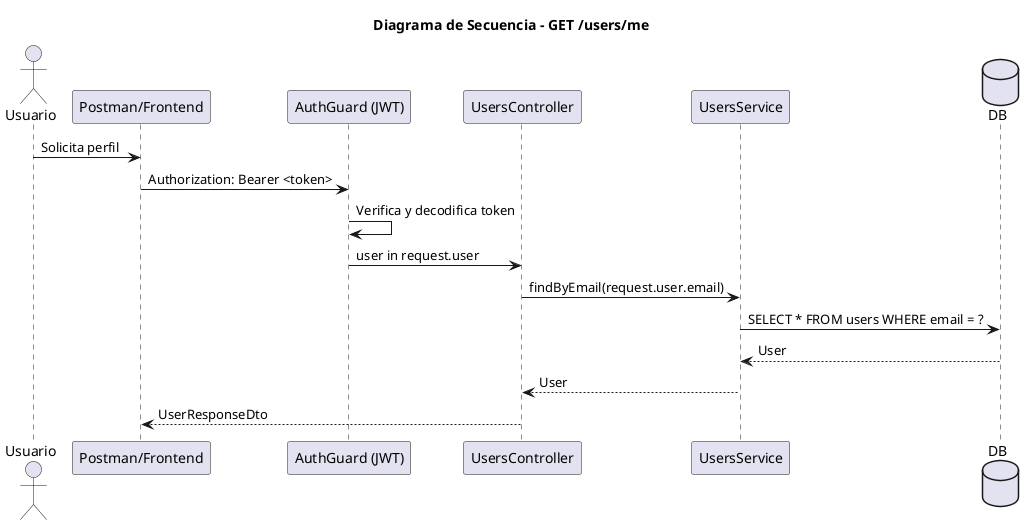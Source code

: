 @startuml
title Diagrama de Secuencia - GET /users/me

actor Usuario
participant "Postman/Frontend" as Client
participant "AuthGuard (JWT)" as Guard
participant "UsersController" as Controller
participant "UsersService" as Service
database "DB" as Database

Usuario -> Client : Solicita perfil
Client -> Guard : Authorization: Bearer <token>
Guard -> Guard : Verifica y decodifica token
Guard -> Controller : user in request.user
Controller -> Service : findByEmail(request.user.email)
Service -> Database : SELECT * FROM users WHERE email = ?
Database --> Service : User
Service --> Controller : User
Controller --> Client : UserResponseDto

@enduml
